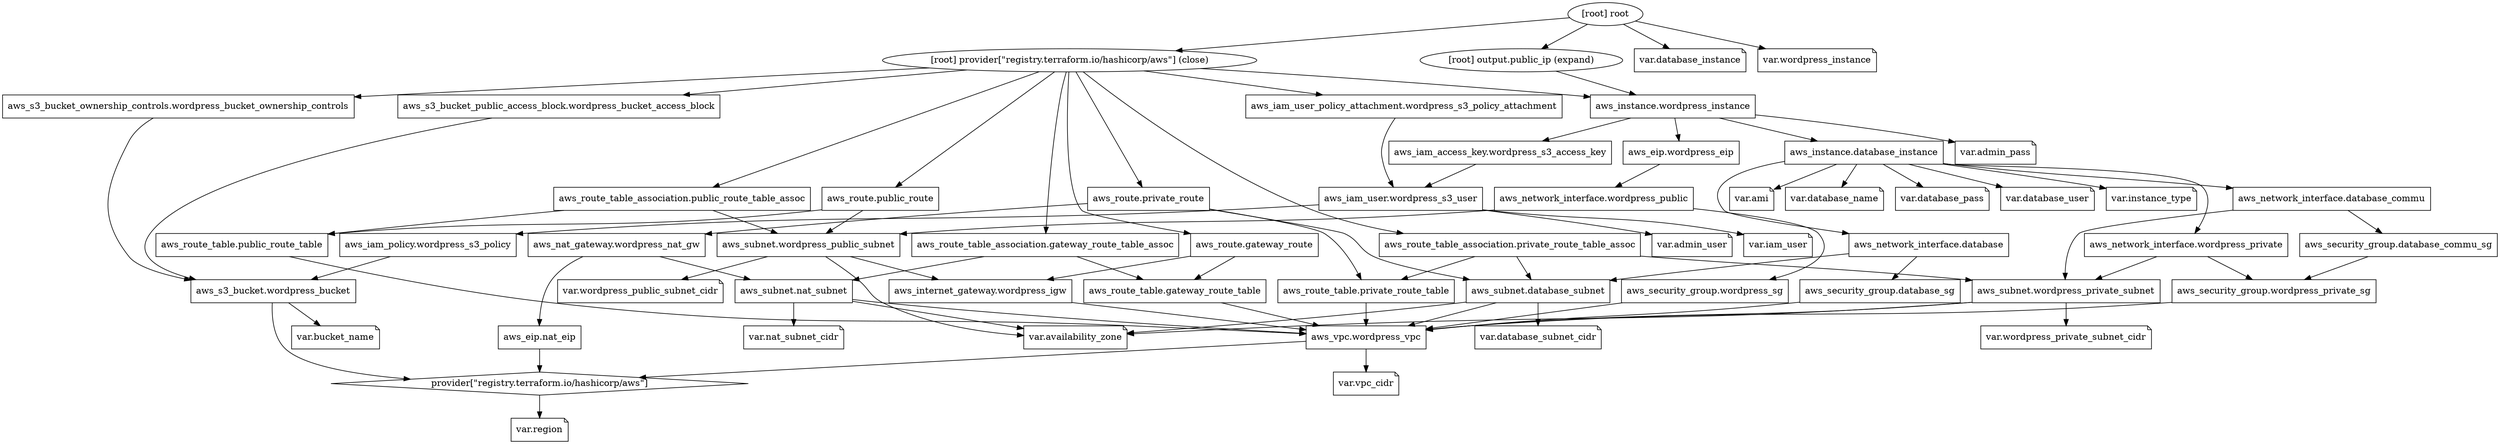 digraph {
	compound = "true"
	newrank = "true"
	subgraph "root" {
		"[root] aws_eip.nat_eip (expand)" [label = "aws_eip.nat_eip", shape = "box"]
		"[root] aws_eip.wordpress_eip (expand)" [label = "aws_eip.wordpress_eip", shape = "box"]
		"[root] aws_iam_access_key.wordpress_s3_access_key (expand)" [label = "aws_iam_access_key.wordpress_s3_access_key", shape = "box"]
		"[root] aws_iam_policy.wordpress_s3_policy (expand)" [label = "aws_iam_policy.wordpress_s3_policy", shape = "box"]
		"[root] aws_iam_user.wordpress_s3_user (expand)" [label = "aws_iam_user.wordpress_s3_user", shape = "box"]
		"[root] aws_iam_user_policy_attachment.wordpress_s3_policy_attachment (expand)" [label = "aws_iam_user_policy_attachment.wordpress_s3_policy_attachment", shape = "box"]
		"[root] aws_instance.database_instance (expand)" [label = "aws_instance.database_instance", shape = "box"]
		"[root] aws_instance.wordpress_instance (expand)" [label = "aws_instance.wordpress_instance", shape = "box"]
		"[root] aws_internet_gateway.wordpress_igw (expand)" [label = "aws_internet_gateway.wordpress_igw", shape = "box"]
		"[root] aws_nat_gateway.wordpress_nat_gw (expand)" [label = "aws_nat_gateway.wordpress_nat_gw", shape = "box"]
		"[root] aws_network_interface.database (expand)" [label = "aws_network_interface.database", shape = "box"]
		"[root] aws_network_interface.database_commu (expand)" [label = "aws_network_interface.database_commu", shape = "box"]
		"[root] aws_network_interface.wordpress_private (expand)" [label = "aws_network_interface.wordpress_private", shape = "box"]
		"[root] aws_network_interface.wordpress_public (expand)" [label = "aws_network_interface.wordpress_public", shape = "box"]
		"[root] aws_route.gateway_route (expand)" [label = "aws_route.gateway_route", shape = "box"]
		"[root] aws_route.private_route (expand)" [label = "aws_route.private_route", shape = "box"]
		"[root] aws_route.public_route (expand)" [label = "aws_route.public_route", shape = "box"]
		"[root] aws_route_table.gateway_route_table (expand)" [label = "aws_route_table.gateway_route_table", shape = "box"]
		"[root] aws_route_table.private_route_table (expand)" [label = "aws_route_table.private_route_table", shape = "box"]
		"[root] aws_route_table.public_route_table (expand)" [label = "aws_route_table.public_route_table", shape = "box"]
		"[root] aws_route_table_association.gateway_route_table_assoc (expand)" [label = "aws_route_table_association.gateway_route_table_assoc", shape = "box"]
		"[root] aws_route_table_association.private_route_table_assoc (expand)" [label = "aws_route_table_association.private_route_table_assoc", shape = "box"]
		"[root] aws_route_table_association.public_route_table_assoc (expand)" [label = "aws_route_table_association.public_route_table_assoc", shape = "box"]
		"[root] aws_s3_bucket.wordpress_bucket (expand)" [label = "aws_s3_bucket.wordpress_bucket", shape = "box"]
		"[root] aws_s3_bucket_ownership_controls.wordpress_bucket_ownership_controls (expand)" [label = "aws_s3_bucket_ownership_controls.wordpress_bucket_ownership_controls", shape = "box"]
		"[root] aws_s3_bucket_public_access_block.wordpress_bucket_access_block (expand)" [label = "aws_s3_bucket_public_access_block.wordpress_bucket_access_block", shape = "box"]
		"[root] aws_security_group.database_commu_sg (expand)" [label = "aws_security_group.database_commu_sg", shape = "box"]
		"[root] aws_security_group.database_sg (expand)" [label = "aws_security_group.database_sg", shape = "box"]
		"[root] aws_security_group.wordpress_private_sg (expand)" [label = "aws_security_group.wordpress_private_sg", shape = "box"]
		"[root] aws_security_group.wordpress_sg (expand)" [label = "aws_security_group.wordpress_sg", shape = "box"]
		"[root] aws_subnet.database_subnet (expand)" [label = "aws_subnet.database_subnet", shape = "box"]
		"[root] aws_subnet.nat_subnet (expand)" [label = "aws_subnet.nat_subnet", shape = "box"]
		"[root] aws_subnet.wordpress_private_subnet (expand)" [label = "aws_subnet.wordpress_private_subnet", shape = "box"]
		"[root] aws_subnet.wordpress_public_subnet (expand)" [label = "aws_subnet.wordpress_public_subnet", shape = "box"]
		"[root] aws_vpc.wordpress_vpc (expand)" [label = "aws_vpc.wordpress_vpc", shape = "box"]
		"[root] provider[\"registry.terraform.io/hashicorp/aws\"]" [label = "provider[\"registry.terraform.io/hashicorp/aws\"]", shape = "diamond"]
		"[root] var.admin_pass" [label = "var.admin_pass", shape = "note"]
		"[root] var.admin_user" [label = "var.admin_user", shape = "note"]
		"[root] var.ami" [label = "var.ami", shape = "note"]
		"[root] var.availability_zone" [label = "var.availability_zone", shape = "note"]
		"[root] var.bucket_name" [label = "var.bucket_name", shape = "note"]
		"[root] var.database_instance" [label = "var.database_instance", shape = "note"]
		"[root] var.database_name" [label = "var.database_name", shape = "note"]
		"[root] var.database_pass" [label = "var.database_pass", shape = "note"]
		"[root] var.database_subnet_cidr" [label = "var.database_subnet_cidr", shape = "note"]
		"[root] var.database_user" [label = "var.database_user", shape = "note"]
		"[root] var.iam_user" [label = "var.iam_user", shape = "note"]
		"[root] var.instance_type" [label = "var.instance_type", shape = "note"]
		"[root] var.nat_subnet_cidr" [label = "var.nat_subnet_cidr", shape = "note"]
		"[root] var.region" [label = "var.region", shape = "note"]
		"[root] var.vpc_cidr" [label = "var.vpc_cidr", shape = "note"]
		"[root] var.wordpress_instance" [label = "var.wordpress_instance", shape = "note"]
		"[root] var.wordpress_private_subnet_cidr" [label = "var.wordpress_private_subnet_cidr", shape = "note"]
		"[root] var.wordpress_public_subnet_cidr" [label = "var.wordpress_public_subnet_cidr", shape = "note"]
		"[root] aws_eip.nat_eip (expand)" -> "[root] provider[\"registry.terraform.io/hashicorp/aws\"]"
		"[root] aws_eip.wordpress_eip (expand)" -> "[root] aws_network_interface.wordpress_public (expand)"
		"[root] aws_iam_access_key.wordpress_s3_access_key (expand)" -> "[root] aws_iam_user.wordpress_s3_user (expand)"
		"[root] aws_iam_policy.wordpress_s3_policy (expand)" -> "[root] aws_s3_bucket.wordpress_bucket (expand)"
		"[root] aws_iam_user.wordpress_s3_user (expand)" -> "[root] aws_iam_policy.wordpress_s3_policy (expand)"
		"[root] aws_iam_user.wordpress_s3_user (expand)" -> "[root] var.admin_user"
		"[root] aws_iam_user.wordpress_s3_user (expand)" -> "[root] var.iam_user"
		"[root] aws_iam_user_policy_attachment.wordpress_s3_policy_attachment (expand)" -> "[root] aws_iam_user.wordpress_s3_user (expand)"
		"[root] aws_instance.database_instance (expand)" -> "[root] aws_network_interface.database (expand)"
		"[root] aws_instance.database_instance (expand)" -> "[root] aws_network_interface.database_commu (expand)"
		"[root] aws_instance.database_instance (expand)" -> "[root] aws_network_interface.wordpress_private (expand)"
		"[root] aws_instance.database_instance (expand)" -> "[root] var.ami"
		"[root] aws_instance.database_instance (expand)" -> "[root] var.database_name"
		"[root] aws_instance.database_instance (expand)" -> "[root] var.database_pass"
		"[root] aws_instance.database_instance (expand)" -> "[root] var.database_user"
		"[root] aws_instance.database_instance (expand)" -> "[root] var.instance_type"
		"[root] aws_instance.wordpress_instance (expand)" -> "[root] aws_eip.wordpress_eip (expand)"
		"[root] aws_instance.wordpress_instance (expand)" -> "[root] aws_iam_access_key.wordpress_s3_access_key (expand)"
		"[root] aws_instance.wordpress_instance (expand)" -> "[root] aws_instance.database_instance (expand)"
		"[root] aws_instance.wordpress_instance (expand)" -> "[root] var.admin_pass"
		"[root] aws_internet_gateway.wordpress_igw (expand)" -> "[root] aws_vpc.wordpress_vpc (expand)"
		"[root] aws_nat_gateway.wordpress_nat_gw (expand)" -> "[root] aws_eip.nat_eip (expand)"
		"[root] aws_nat_gateway.wordpress_nat_gw (expand)" -> "[root] aws_subnet.nat_subnet (expand)"
		"[root] aws_network_interface.database (expand)" -> "[root] aws_security_group.database_sg (expand)"
		"[root] aws_network_interface.database (expand)" -> "[root] aws_subnet.database_subnet (expand)"
		"[root] aws_network_interface.database_commu (expand)" -> "[root] aws_security_group.database_commu_sg (expand)"
		"[root] aws_network_interface.database_commu (expand)" -> "[root] aws_subnet.wordpress_private_subnet (expand)"
		"[root] aws_network_interface.wordpress_private (expand)" -> "[root] aws_security_group.wordpress_private_sg (expand)"
		"[root] aws_network_interface.wordpress_private (expand)" -> "[root] aws_subnet.wordpress_private_subnet (expand)"
		"[root] aws_network_interface.wordpress_public (expand)" -> "[root] aws_security_group.wordpress_sg (expand)"
		"[root] aws_network_interface.wordpress_public (expand)" -> "[root] aws_subnet.wordpress_public_subnet (expand)"
		"[root] aws_route.gateway_route (expand)" -> "[root] aws_internet_gateway.wordpress_igw (expand)"
		"[root] aws_route.gateway_route (expand)" -> "[root] aws_route_table.gateway_route_table (expand)"
		"[root] aws_route.private_route (expand)" -> "[root] aws_nat_gateway.wordpress_nat_gw (expand)"
		"[root] aws_route.private_route (expand)" -> "[root] aws_route_table.private_route_table (expand)"
		"[root] aws_route.private_route (expand)" -> "[root] aws_subnet.database_subnet (expand)"
		"[root] aws_route.public_route (expand)" -> "[root] aws_route_table.public_route_table (expand)"
		"[root] aws_route.public_route (expand)" -> "[root] aws_subnet.wordpress_public_subnet (expand)"
		"[root] aws_route_table.gateway_route_table (expand)" -> "[root] aws_vpc.wordpress_vpc (expand)"
		"[root] aws_route_table.private_route_table (expand)" -> "[root] aws_vpc.wordpress_vpc (expand)"
		"[root] aws_route_table.public_route_table (expand)" -> "[root] aws_vpc.wordpress_vpc (expand)"
		"[root] aws_route_table_association.gateway_route_table_assoc (expand)" -> "[root] aws_route_table.gateway_route_table (expand)"
		"[root] aws_route_table_association.gateway_route_table_assoc (expand)" -> "[root] aws_subnet.nat_subnet (expand)"
		"[root] aws_route_table_association.private_route_table_assoc (expand)" -> "[root] aws_route_table.private_route_table (expand)"
		"[root] aws_route_table_association.private_route_table_assoc (expand)" -> "[root] aws_subnet.database_subnet (expand)"
		"[root] aws_route_table_association.private_route_table_assoc (expand)" -> "[root] aws_subnet.wordpress_private_subnet (expand)"
		"[root] aws_route_table_association.public_route_table_assoc (expand)" -> "[root] aws_route_table.public_route_table (expand)"
		"[root] aws_route_table_association.public_route_table_assoc (expand)" -> "[root] aws_subnet.wordpress_public_subnet (expand)"
		"[root] aws_s3_bucket.wordpress_bucket (expand)" -> "[root] provider[\"registry.terraform.io/hashicorp/aws\"]"
		"[root] aws_s3_bucket.wordpress_bucket (expand)" -> "[root] var.bucket_name"
		"[root] aws_s3_bucket_ownership_controls.wordpress_bucket_ownership_controls (expand)" -> "[root] aws_s3_bucket.wordpress_bucket (expand)"
		"[root] aws_s3_bucket_public_access_block.wordpress_bucket_access_block (expand)" -> "[root] aws_s3_bucket.wordpress_bucket (expand)"
		"[root] aws_security_group.database_commu_sg (expand)" -> "[root] aws_security_group.wordpress_private_sg (expand)"
		"[root] aws_security_group.database_sg (expand)" -> "[root] aws_vpc.wordpress_vpc (expand)"
		"[root] aws_security_group.wordpress_private_sg (expand)" -> "[root] aws_vpc.wordpress_vpc (expand)"
		"[root] aws_security_group.wordpress_sg (expand)" -> "[root] aws_vpc.wordpress_vpc (expand)"
		"[root] aws_subnet.database_subnet (expand)" -> "[root] aws_vpc.wordpress_vpc (expand)"
		"[root] aws_subnet.database_subnet (expand)" -> "[root] var.availability_zone"
		"[root] aws_subnet.database_subnet (expand)" -> "[root] var.database_subnet_cidr"
		"[root] aws_subnet.nat_subnet (expand)" -> "[root] aws_vpc.wordpress_vpc (expand)"
		"[root] aws_subnet.nat_subnet (expand)" -> "[root] var.availability_zone"
		"[root] aws_subnet.nat_subnet (expand)" -> "[root] var.nat_subnet_cidr"
		"[root] aws_subnet.wordpress_private_subnet (expand)" -> "[root] aws_vpc.wordpress_vpc (expand)"
		"[root] aws_subnet.wordpress_private_subnet (expand)" -> "[root] var.availability_zone"
		"[root] aws_subnet.wordpress_private_subnet (expand)" -> "[root] var.wordpress_private_subnet_cidr"
		"[root] aws_subnet.wordpress_public_subnet (expand)" -> "[root] aws_internet_gateway.wordpress_igw (expand)"
		"[root] aws_subnet.wordpress_public_subnet (expand)" -> "[root] var.availability_zone"
		"[root] aws_subnet.wordpress_public_subnet (expand)" -> "[root] var.wordpress_public_subnet_cidr"
		"[root] aws_vpc.wordpress_vpc (expand)" -> "[root] provider[\"registry.terraform.io/hashicorp/aws\"]"
		"[root] aws_vpc.wordpress_vpc (expand)" -> "[root] var.vpc_cidr"
		"[root] output.public_ip (expand)" -> "[root] aws_instance.wordpress_instance (expand)"
		"[root] provider[\"registry.terraform.io/hashicorp/aws\"] (close)" -> "[root] aws_iam_user_policy_attachment.wordpress_s3_policy_attachment (expand)"
		"[root] provider[\"registry.terraform.io/hashicorp/aws\"] (close)" -> "[root] aws_instance.wordpress_instance (expand)"
		"[root] provider[\"registry.terraform.io/hashicorp/aws\"] (close)" -> "[root] aws_route.gateway_route (expand)"
		"[root] provider[\"registry.terraform.io/hashicorp/aws\"] (close)" -> "[root] aws_route.private_route (expand)"
		"[root] provider[\"registry.terraform.io/hashicorp/aws\"] (close)" -> "[root] aws_route.public_route (expand)"
		"[root] provider[\"registry.terraform.io/hashicorp/aws\"] (close)" -> "[root] aws_route_table_association.gateway_route_table_assoc (expand)"
		"[root] provider[\"registry.terraform.io/hashicorp/aws\"] (close)" -> "[root] aws_route_table_association.private_route_table_assoc (expand)"
		"[root] provider[\"registry.terraform.io/hashicorp/aws\"] (close)" -> "[root] aws_route_table_association.public_route_table_assoc (expand)"
		"[root] provider[\"registry.terraform.io/hashicorp/aws\"] (close)" -> "[root] aws_s3_bucket_ownership_controls.wordpress_bucket_ownership_controls (expand)"
		"[root] provider[\"registry.terraform.io/hashicorp/aws\"] (close)" -> "[root] aws_s3_bucket_public_access_block.wordpress_bucket_access_block (expand)"
		"[root] provider[\"registry.terraform.io/hashicorp/aws\"]" -> "[root] var.region"
		"[root] root" -> "[root] output.public_ip (expand)"
		"[root] root" -> "[root] provider[\"registry.terraform.io/hashicorp/aws\"] (close)"
		"[root] root" -> "[root] var.database_instance"
		"[root] root" -> "[root] var.wordpress_instance"
	}
}
